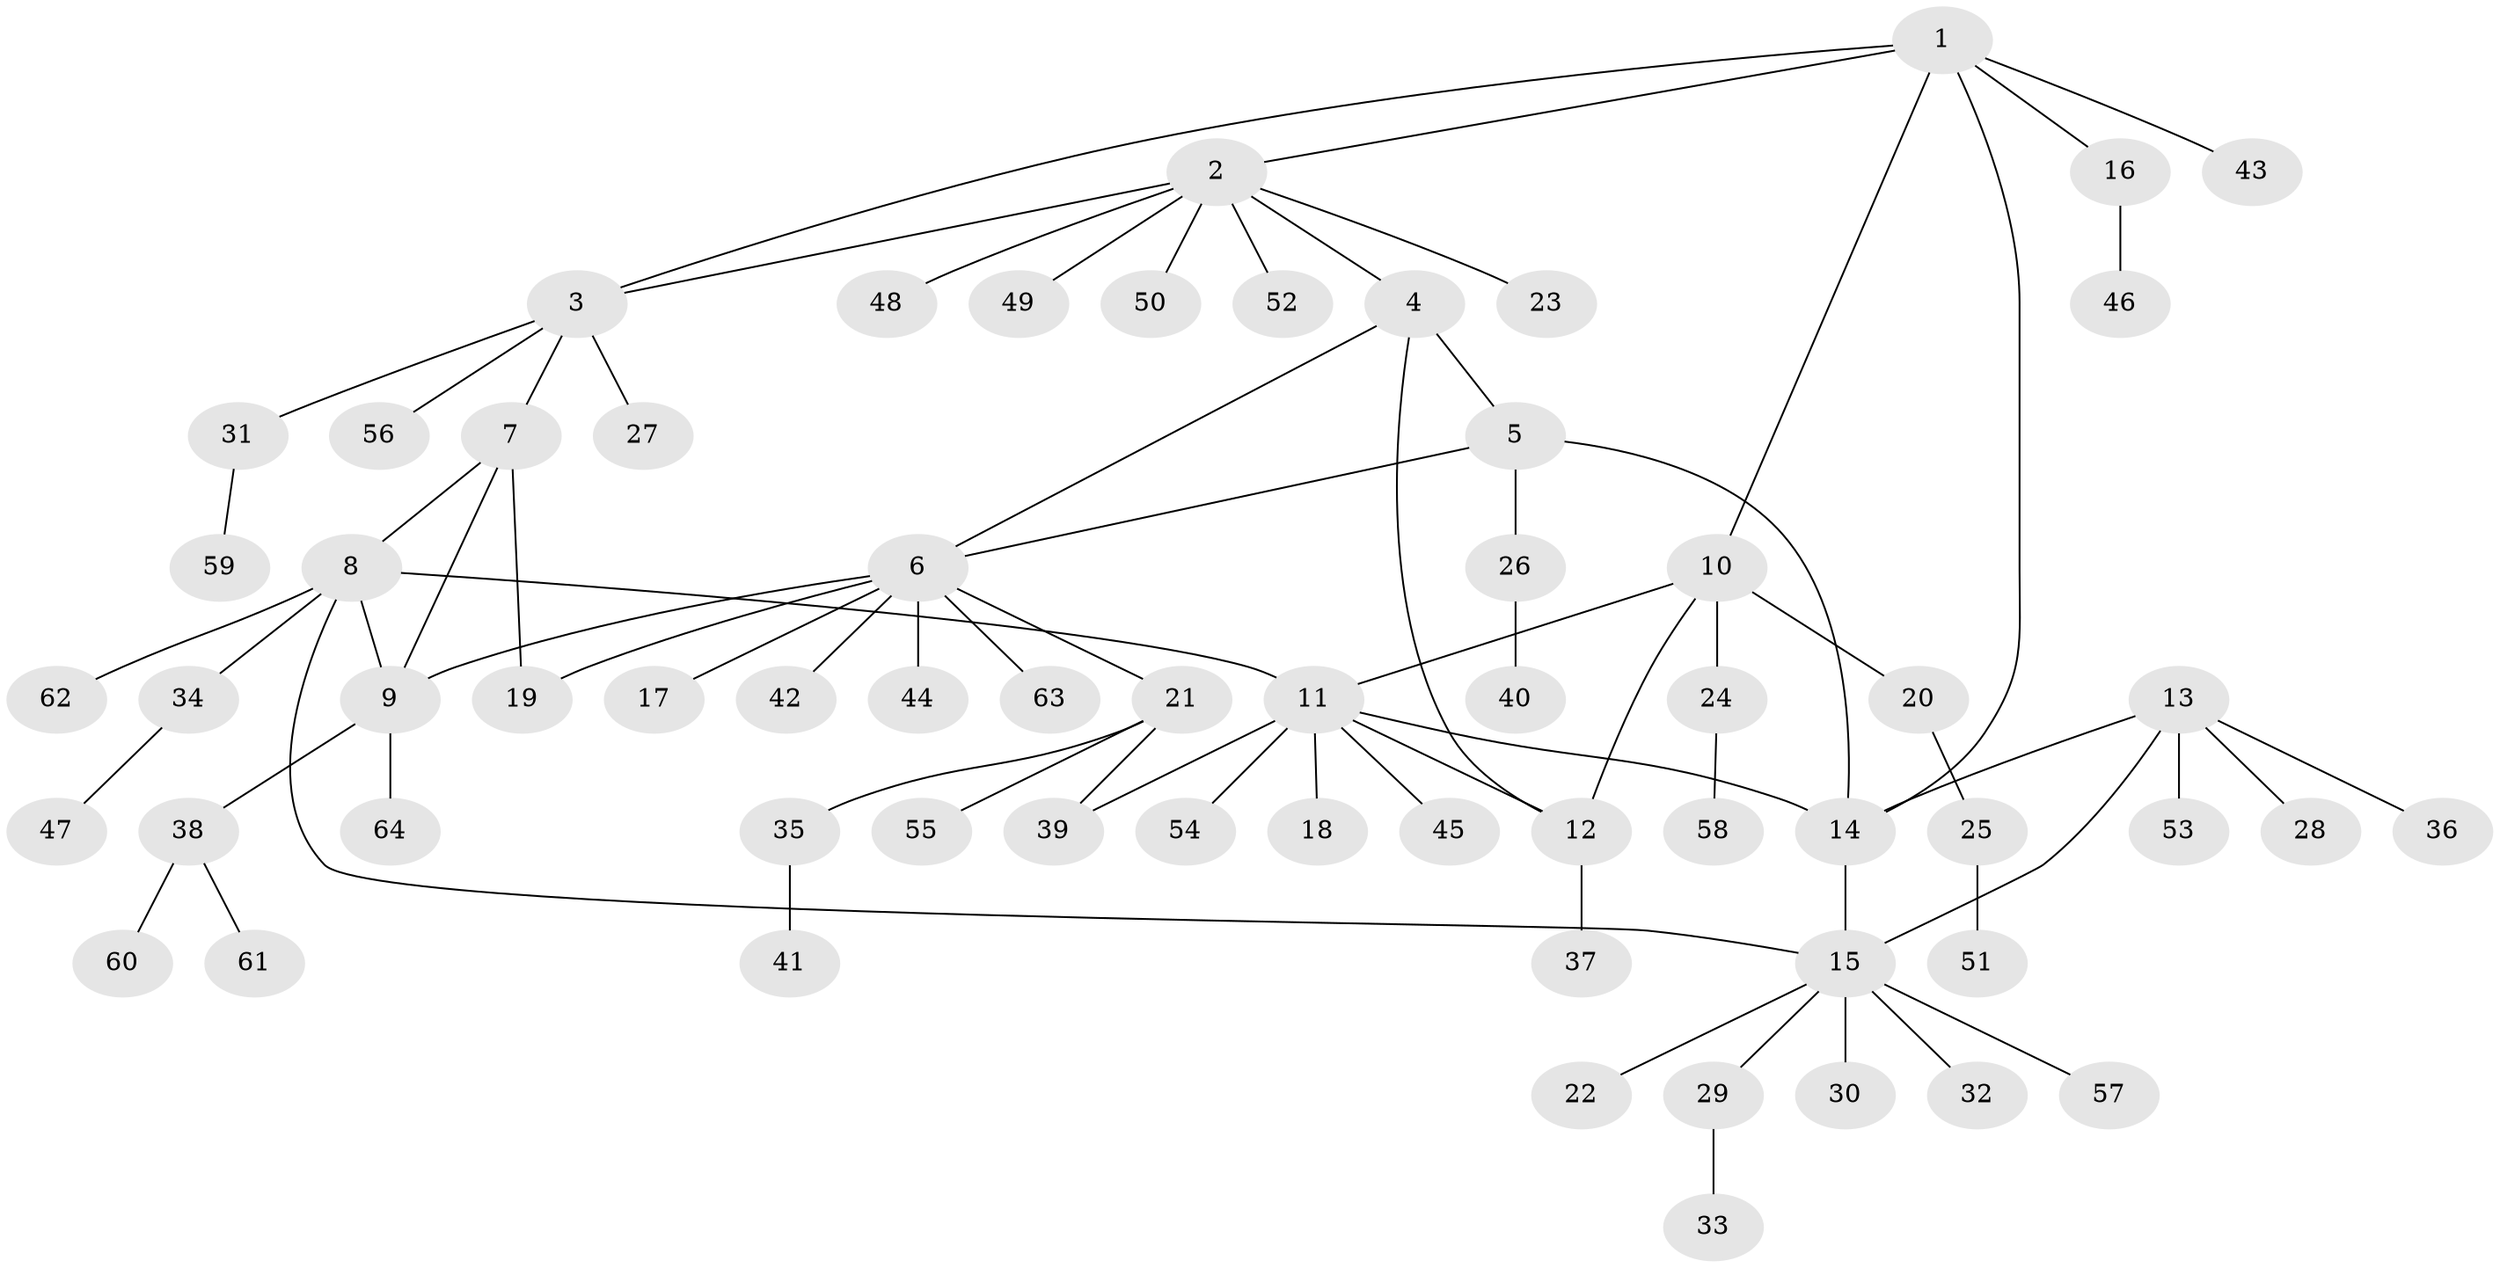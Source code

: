 // coarse degree distribution, {4: 0.11627906976744186, 11: 0.023255813953488372, 6: 0.023255813953488372, 8: 0.023255813953488372, 5: 0.06976744186046512, 7: 0.046511627906976744, 1: 0.627906976744186, 3: 0.023255813953488372, 2: 0.046511627906976744}
// Generated by graph-tools (version 1.1) at 2025/42/03/06/25 10:42:14]
// undirected, 64 vertices, 76 edges
graph export_dot {
graph [start="1"]
  node [color=gray90,style=filled];
  1;
  2;
  3;
  4;
  5;
  6;
  7;
  8;
  9;
  10;
  11;
  12;
  13;
  14;
  15;
  16;
  17;
  18;
  19;
  20;
  21;
  22;
  23;
  24;
  25;
  26;
  27;
  28;
  29;
  30;
  31;
  32;
  33;
  34;
  35;
  36;
  37;
  38;
  39;
  40;
  41;
  42;
  43;
  44;
  45;
  46;
  47;
  48;
  49;
  50;
  51;
  52;
  53;
  54;
  55;
  56;
  57;
  58;
  59;
  60;
  61;
  62;
  63;
  64;
  1 -- 2;
  1 -- 3;
  1 -- 10;
  1 -- 14;
  1 -- 16;
  1 -- 43;
  2 -- 3;
  2 -- 4;
  2 -- 23;
  2 -- 48;
  2 -- 49;
  2 -- 50;
  2 -- 52;
  3 -- 7;
  3 -- 27;
  3 -- 31;
  3 -- 56;
  4 -- 5;
  4 -- 6;
  4 -- 12;
  5 -- 6;
  5 -- 14;
  5 -- 26;
  6 -- 9;
  6 -- 17;
  6 -- 19;
  6 -- 21;
  6 -- 42;
  6 -- 44;
  6 -- 63;
  7 -- 8;
  7 -- 9;
  7 -- 19;
  8 -- 9;
  8 -- 11;
  8 -- 15;
  8 -- 34;
  8 -- 62;
  9 -- 38;
  9 -- 64;
  10 -- 11;
  10 -- 12;
  10 -- 20;
  10 -- 24;
  11 -- 12;
  11 -- 14;
  11 -- 18;
  11 -- 39;
  11 -- 45;
  11 -- 54;
  12 -- 37;
  13 -- 14;
  13 -- 15;
  13 -- 28;
  13 -- 36;
  13 -- 53;
  14 -- 15;
  15 -- 22;
  15 -- 29;
  15 -- 30;
  15 -- 32;
  15 -- 57;
  16 -- 46;
  20 -- 25;
  21 -- 35;
  21 -- 39;
  21 -- 55;
  24 -- 58;
  25 -- 51;
  26 -- 40;
  29 -- 33;
  31 -- 59;
  34 -- 47;
  35 -- 41;
  38 -- 60;
  38 -- 61;
}
